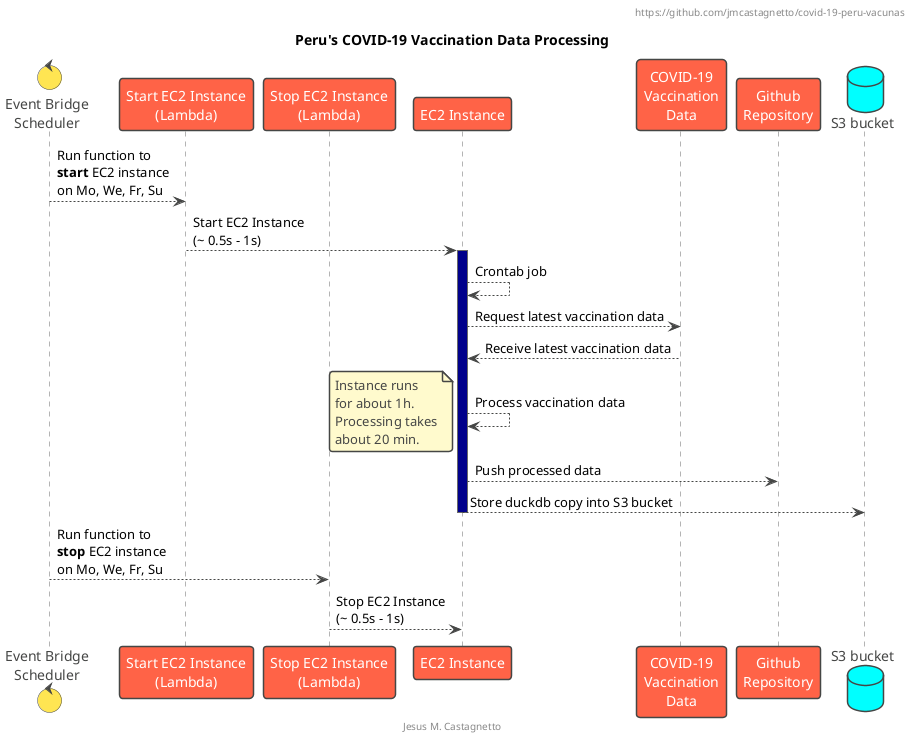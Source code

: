 @startuml

!theme vibrant

title Peru's COVID-19 Vaccination Data Processing
footer Jesus M. Castagnetto
header https://github.com/jmcastagnetto/covid-19-peru-vacunas

control "Event Bridge\nScheduler" as eventb
participant "Start EC2 Instance\n(Lambda)" as startEC2
participant "Stop EC2 Instance\n(Lambda)" as stopEC2
participant "EC2 Instance" as ec2inst
participant "COVID-19\nVaccination\nData" as opendata
participant "Github\nRepository" as github
database "S3 bucket" as s3

eventb --> startEC2: Run function to\n**start** EC2 instance\non Mo, We, Fr, Su
startEC2 --> ec2inst: Start EC2 Instance\n(~ 0.5s - 1s)
activate ec2inst #darkblue
ec2inst --> ec2inst: Crontab job
ec2inst --> opendata: Request latest vaccination data
opendata --> ec2inst: Receive latest vaccination data
ec2inst --> ec2inst: Process vaccination data
note left #lemonchiffon
  Instance runs
  for about 1h.
  Processing takes
  about 20 min.
end note
ec2inst --> github: Push processed data
ec2inst --> s3: Store duckdb copy into S3 bucket
deactivate ec2inst
eventb --> stopEC2: Run function to\n**stop** EC2 instance\non Mo, We, Fr, Su
stopEC2 --> ec2inst: Stop EC2 Instance\n(~ 0.5s - 1s)

@enduml
